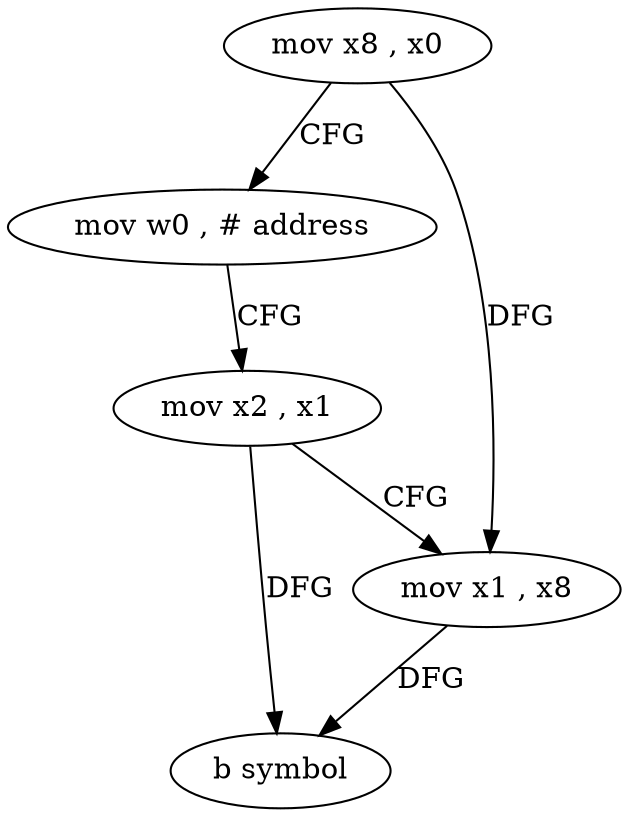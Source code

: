 digraph "func" {
"4257192" [label = "mov x8 , x0" ]
"4257196" [label = "mov w0 , # address" ]
"4257200" [label = "mov x2 , x1" ]
"4257204" [label = "mov x1 , x8" ]
"4257208" [label = "b symbol" ]
"4257192" -> "4257196" [ label = "CFG" ]
"4257192" -> "4257204" [ label = "DFG" ]
"4257196" -> "4257200" [ label = "CFG" ]
"4257200" -> "4257204" [ label = "CFG" ]
"4257200" -> "4257208" [ label = "DFG" ]
"4257204" -> "4257208" [ label = "DFG" ]
}

